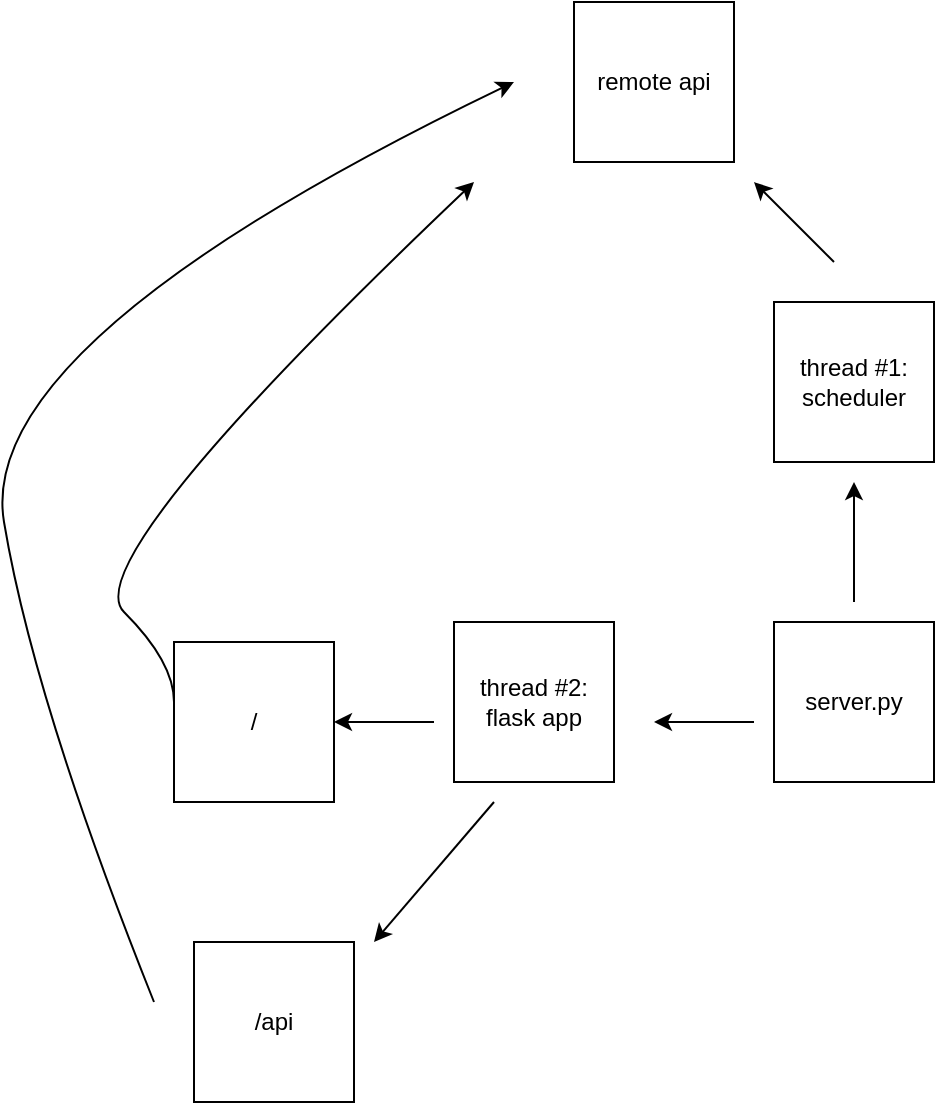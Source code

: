 <mxfile version="20.0.2" type="github"><diagram id="lwpd_bZPj11RlHwW-lIf" name="Page-1"><mxGraphModel dx="1426" dy="737" grid="1" gridSize="10" guides="1" tooltips="1" connect="1" arrows="1" fold="1" page="1" pageScale="1" pageWidth="850" pageHeight="1100" math="0" shadow="0"><root><mxCell id="0"/><mxCell id="1" parent="0"/><mxCell id="JiUFfGVilxy9EnaSezcb-2" value="server.py" style="whiteSpace=wrap;html=1;aspect=fixed;" parent="1" vertex="1"><mxGeometry x="470" y="390" width="80" height="80" as="geometry"/></mxCell><mxCell id="JiUFfGVilxy9EnaSezcb-3" value="thread #2: flask app" style="whiteSpace=wrap;html=1;aspect=fixed;" parent="1" vertex="1"><mxGeometry x="310" y="390" width="80" height="80" as="geometry"/></mxCell><mxCell id="JiUFfGVilxy9EnaSezcb-4" value="thread #1: scheduler" style="whiteSpace=wrap;html=1;aspect=fixed;" parent="1" vertex="1"><mxGeometry x="470" y="230" width="80" height="80" as="geometry"/></mxCell><mxCell id="JiUFfGVilxy9EnaSezcb-5" value="/api" style="whiteSpace=wrap;html=1;aspect=fixed;" parent="1" vertex="1"><mxGeometry x="180" y="550" width="80" height="80" as="geometry"/></mxCell><mxCell id="JiUFfGVilxy9EnaSezcb-6" value="/" style="whiteSpace=wrap;html=1;aspect=fixed;" parent="1" vertex="1"><mxGeometry x="170" y="400" width="80" height="80" as="geometry"/></mxCell><mxCell id="JiUFfGVilxy9EnaSezcb-7" value="remote api" style="whiteSpace=wrap;html=1;aspect=fixed;" parent="1" vertex="1"><mxGeometry x="370" y="80" width="80" height="80" as="geometry"/></mxCell><mxCell id="JiUFfGVilxy9EnaSezcb-8" value="" style="endArrow=classic;html=1;rounded=0;" parent="1" edge="1"><mxGeometry width="50" height="50" relative="1" as="geometry"><mxPoint x="510" y="380" as="sourcePoint"/><mxPoint x="510" y="320" as="targetPoint"/></mxGeometry></mxCell><mxCell id="JiUFfGVilxy9EnaSezcb-9" value="" style="endArrow=classic;html=1;rounded=0;" parent="1" edge="1"><mxGeometry width="50" height="50" relative="1" as="geometry"><mxPoint x="460" y="440" as="sourcePoint"/><mxPoint x="410" y="440" as="targetPoint"/></mxGeometry></mxCell><mxCell id="JiUFfGVilxy9EnaSezcb-10" value="" style="endArrow=classic;html=1;rounded=0;" parent="1" edge="1"><mxGeometry width="50" height="50" relative="1" as="geometry"><mxPoint x="300" y="440" as="sourcePoint"/><mxPoint x="250" y="440" as="targetPoint"/></mxGeometry></mxCell><mxCell id="JiUFfGVilxy9EnaSezcb-11" value="" style="endArrow=classic;html=1;rounded=0;" parent="1" edge="1"><mxGeometry width="50" height="50" relative="1" as="geometry"><mxPoint x="500" y="210" as="sourcePoint"/><mxPoint x="460" y="170" as="targetPoint"/></mxGeometry></mxCell><mxCell id="JiUFfGVilxy9EnaSezcb-12" value="" style="endArrow=classic;html=1;rounded=0;" parent="1" edge="1"><mxGeometry width="50" height="50" relative="1" as="geometry"><mxPoint x="330" y="480" as="sourcePoint"/><mxPoint x="270" y="550" as="targetPoint"/></mxGeometry></mxCell><mxCell id="JiUFfGVilxy9EnaSezcb-13" value="" style="curved=1;endArrow=classic;html=1;rounded=0;" parent="1" edge="1"><mxGeometry width="50" height="50" relative="1" as="geometry"><mxPoint x="170" y="430" as="sourcePoint"/><mxPoint x="320" y="170" as="targetPoint"/><Array as="points"><mxPoint x="170" y="410"/><mxPoint x="120" y="360"/></Array></mxGeometry></mxCell><mxCell id="JiUFfGVilxy9EnaSezcb-15" value="" style="curved=1;endArrow=classic;html=1;rounded=0;" parent="1" edge="1"><mxGeometry width="50" height="50" relative="1" as="geometry"><mxPoint x="160" y="580" as="sourcePoint"/><mxPoint x="340" y="120" as="targetPoint"/><Array as="points"><mxPoint x="100" y="430"/><mxPoint x="70" y="250"/></Array></mxGeometry></mxCell></root></mxGraphModel></diagram></mxfile>
